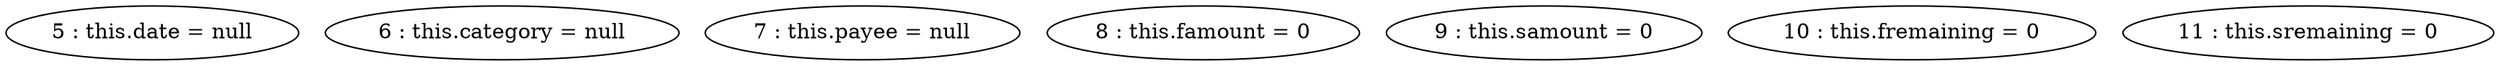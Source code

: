 digraph G {
"5 : this.date = null"
"6 : this.category = null"
"7 : this.payee = null"
"8 : this.famount = 0"
"9 : this.samount = 0"
"10 : this.fremaining = 0"
"11 : this.sremaining = 0"
}
